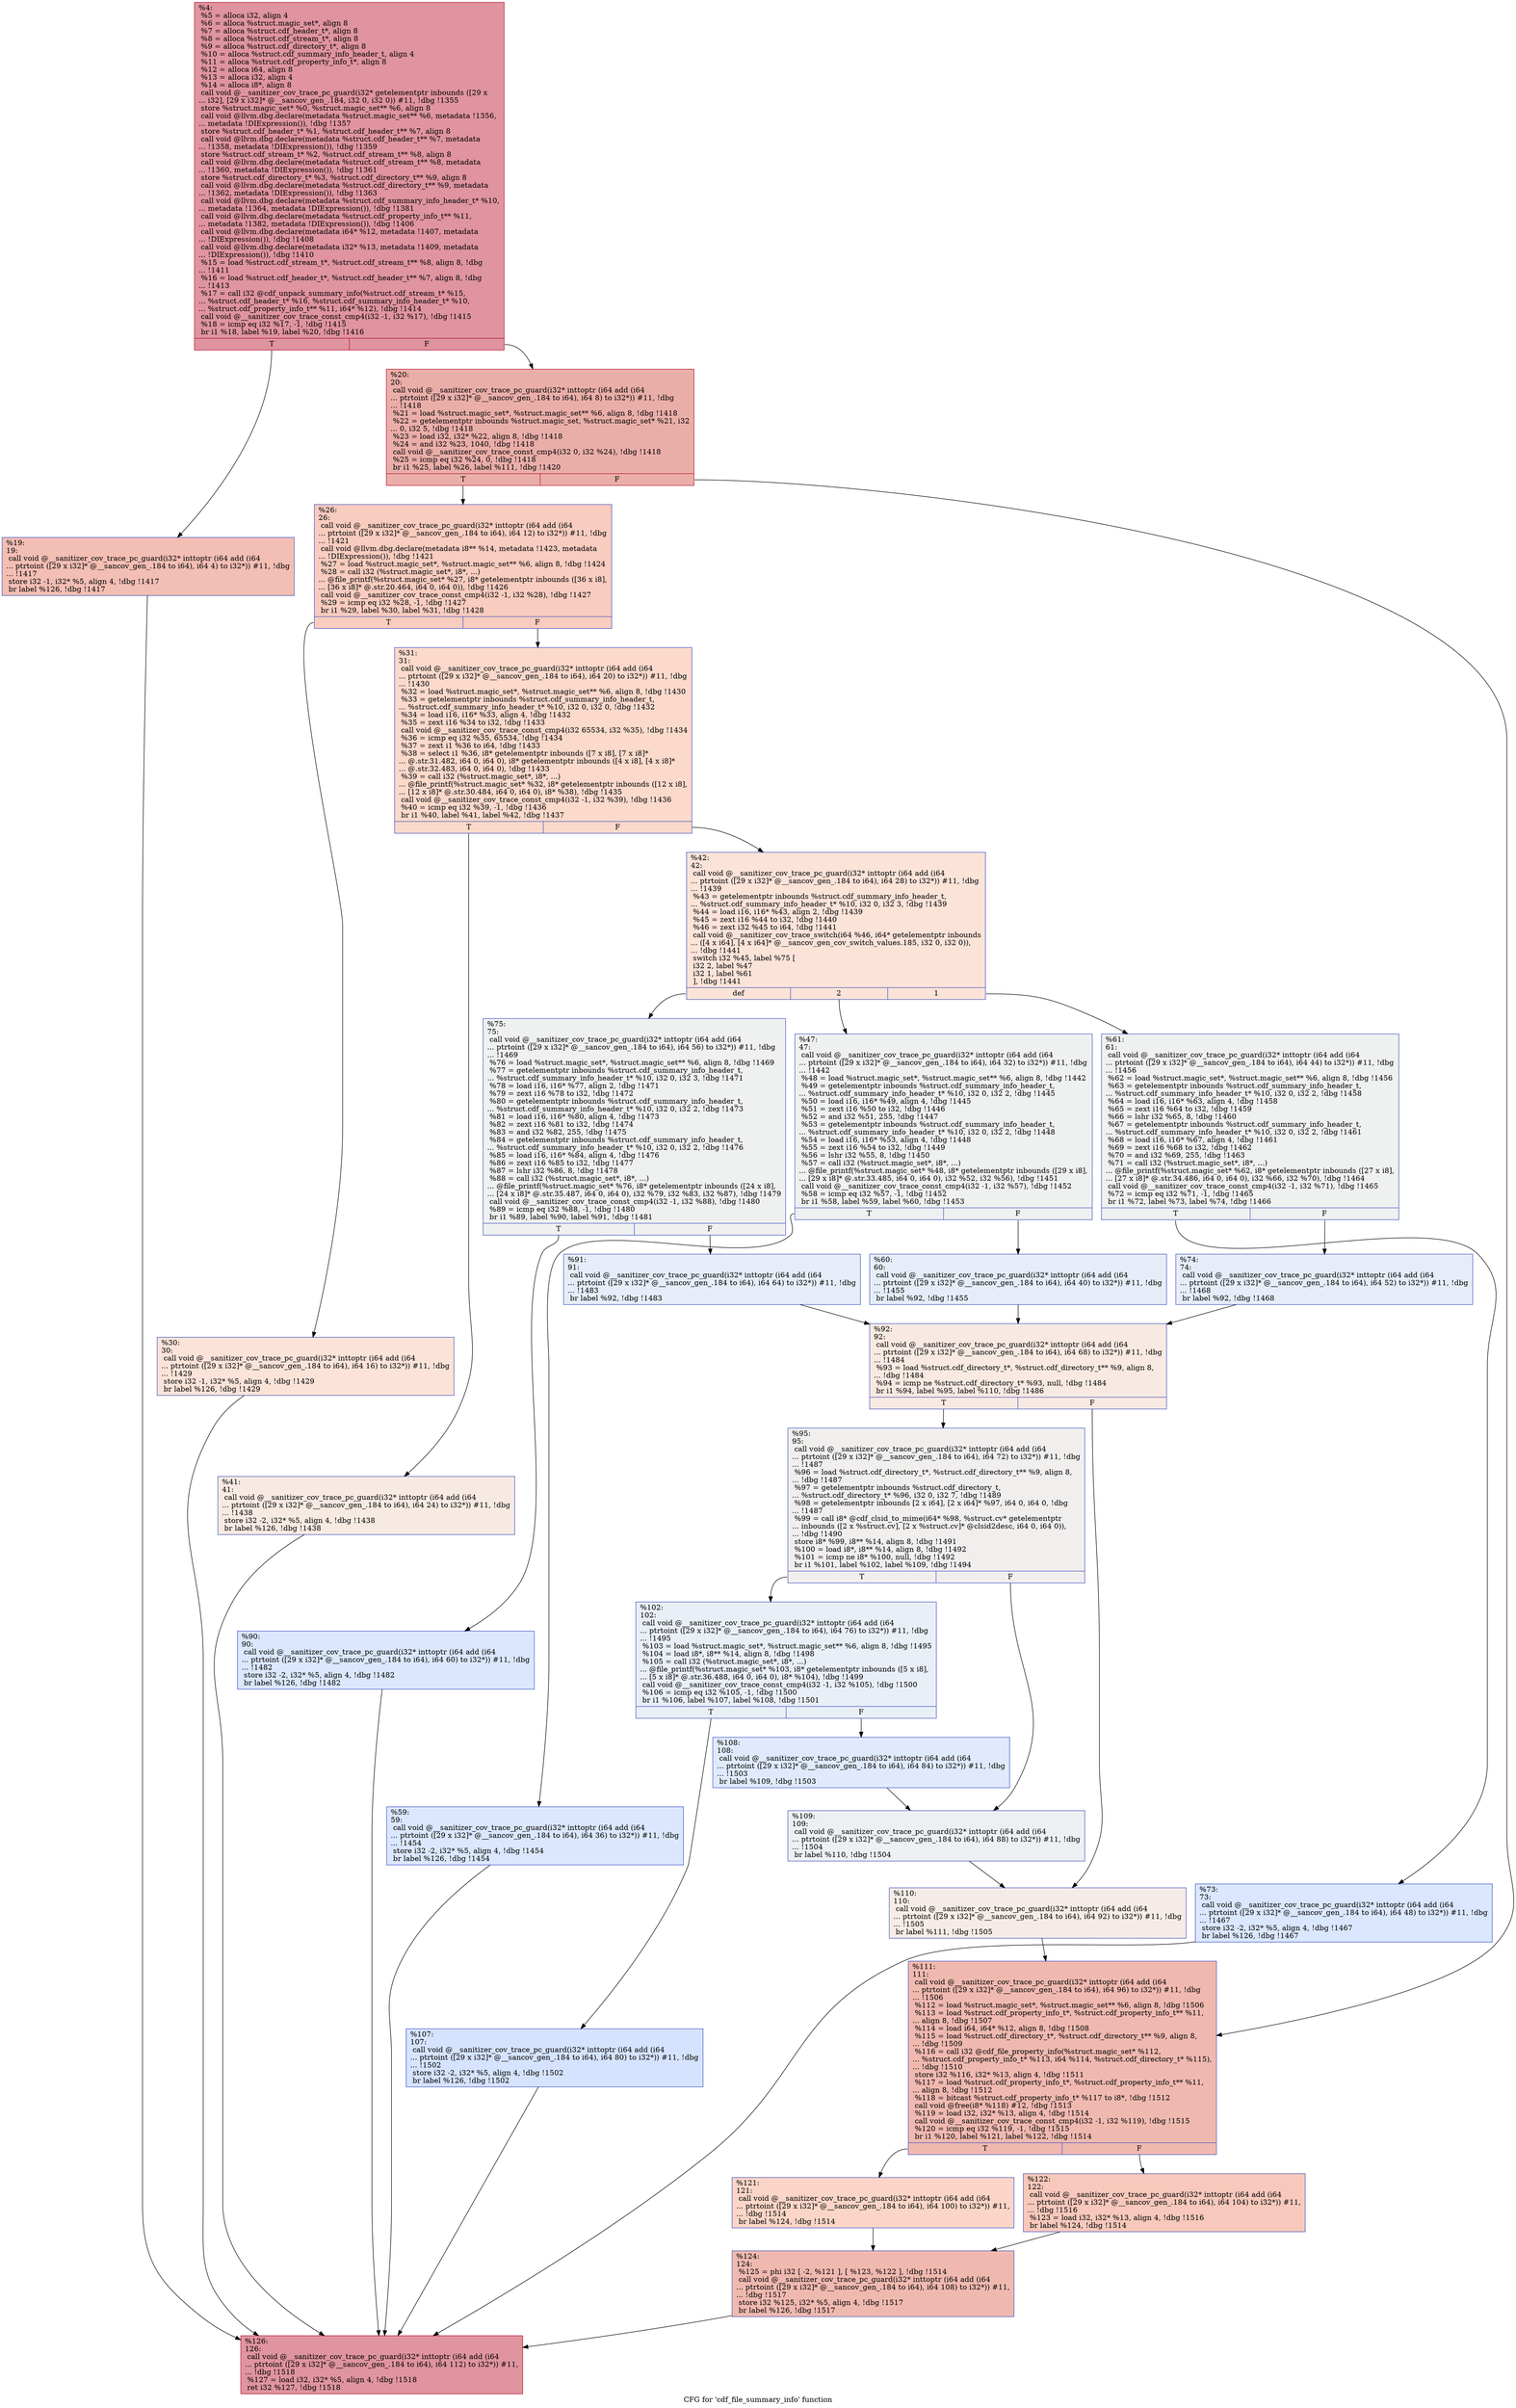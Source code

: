 digraph "CFG for 'cdf_file_summary_info' function" {
	label="CFG for 'cdf_file_summary_info' function";

	Node0x555555b91ea0 [shape=record,color="#b70d28ff", style=filled, fillcolor="#b70d2870",label="{%4:\l  %5 = alloca i32, align 4\l  %6 = alloca %struct.magic_set*, align 8\l  %7 = alloca %struct.cdf_header_t*, align 8\l  %8 = alloca %struct.cdf_stream_t*, align 8\l  %9 = alloca %struct.cdf_directory_t*, align 8\l  %10 = alloca %struct.cdf_summary_info_header_t, align 4\l  %11 = alloca %struct.cdf_property_info_t*, align 8\l  %12 = alloca i64, align 8\l  %13 = alloca i32, align 4\l  %14 = alloca i8*, align 8\l  call void @__sanitizer_cov_trace_pc_guard(i32* getelementptr inbounds ([29 x\l... i32], [29 x i32]* @__sancov_gen_.184, i32 0, i32 0)) #11, !dbg !1355\l  store %struct.magic_set* %0, %struct.magic_set** %6, align 8\l  call void @llvm.dbg.declare(metadata %struct.magic_set** %6, metadata !1356,\l... metadata !DIExpression()), !dbg !1357\l  store %struct.cdf_header_t* %1, %struct.cdf_header_t** %7, align 8\l  call void @llvm.dbg.declare(metadata %struct.cdf_header_t** %7, metadata\l... !1358, metadata !DIExpression()), !dbg !1359\l  store %struct.cdf_stream_t* %2, %struct.cdf_stream_t** %8, align 8\l  call void @llvm.dbg.declare(metadata %struct.cdf_stream_t** %8, metadata\l... !1360, metadata !DIExpression()), !dbg !1361\l  store %struct.cdf_directory_t* %3, %struct.cdf_directory_t** %9, align 8\l  call void @llvm.dbg.declare(metadata %struct.cdf_directory_t** %9, metadata\l... !1362, metadata !DIExpression()), !dbg !1363\l  call void @llvm.dbg.declare(metadata %struct.cdf_summary_info_header_t* %10,\l... metadata !1364, metadata !DIExpression()), !dbg !1381\l  call void @llvm.dbg.declare(metadata %struct.cdf_property_info_t** %11,\l... metadata !1382, metadata !DIExpression()), !dbg !1406\l  call void @llvm.dbg.declare(metadata i64* %12, metadata !1407, metadata\l... !DIExpression()), !dbg !1408\l  call void @llvm.dbg.declare(metadata i32* %13, metadata !1409, metadata\l... !DIExpression()), !dbg !1410\l  %15 = load %struct.cdf_stream_t*, %struct.cdf_stream_t** %8, align 8, !dbg\l... !1411\l  %16 = load %struct.cdf_header_t*, %struct.cdf_header_t** %7, align 8, !dbg\l... !1413\l  %17 = call i32 @cdf_unpack_summary_info(%struct.cdf_stream_t* %15,\l... %struct.cdf_header_t* %16, %struct.cdf_summary_info_header_t* %10,\l... %struct.cdf_property_info_t** %11, i64* %12), !dbg !1414\l  call void @__sanitizer_cov_trace_const_cmp4(i32 -1, i32 %17), !dbg !1415\l  %18 = icmp eq i32 %17, -1, !dbg !1415\l  br i1 %18, label %19, label %20, !dbg !1416\l|{<s0>T|<s1>F}}"];
	Node0x555555b91ea0:s0 -> Node0x555555b99530;
	Node0x555555b91ea0:s1 -> Node0x555555b99580;
	Node0x555555b99530 [shape=record,color="#3d50c3ff", style=filled, fillcolor="#e36c5570",label="{%19:\l19:                                               \l  call void @__sanitizer_cov_trace_pc_guard(i32* inttoptr (i64 add (i64\l... ptrtoint ([29 x i32]* @__sancov_gen_.184 to i64), i64 4) to i32*)) #11, !dbg\l... !1417\l  store i32 -1, i32* %5, align 4, !dbg !1417\l  br label %126, !dbg !1417\l}"];
	Node0x555555b99530 -> Node0x555555b99da0;
	Node0x555555b99580 [shape=record,color="#b70d28ff", style=filled, fillcolor="#d0473d70",label="{%20:\l20:                                               \l  call void @__sanitizer_cov_trace_pc_guard(i32* inttoptr (i64 add (i64\l... ptrtoint ([29 x i32]* @__sancov_gen_.184 to i64), i64 8) to i32*)) #11, !dbg\l... !1418\l  %21 = load %struct.magic_set*, %struct.magic_set** %6, align 8, !dbg !1418\l  %22 = getelementptr inbounds %struct.magic_set, %struct.magic_set* %21, i32\l... 0, i32 5, !dbg !1418\l  %23 = load i32, i32* %22, align 8, !dbg !1418\l  %24 = and i32 %23, 1040, !dbg !1418\l  call void @__sanitizer_cov_trace_const_cmp4(i32 0, i32 %24), !dbg !1418\l  %25 = icmp eq i32 %24, 0, !dbg !1418\l  br i1 %25, label %26, label %111, !dbg !1420\l|{<s0>T|<s1>F}}"];
	Node0x555555b99580:s0 -> Node0x555555b995d0;
	Node0x555555b99580:s1 -> Node0x555555b99c60;
	Node0x555555b995d0 [shape=record,color="#3d50c3ff", style=filled, fillcolor="#f08b6e70",label="{%26:\l26:                                               \l  call void @__sanitizer_cov_trace_pc_guard(i32* inttoptr (i64 add (i64\l... ptrtoint ([29 x i32]* @__sancov_gen_.184 to i64), i64 12) to i32*)) #11, !dbg\l... !1421\l  call void @llvm.dbg.declare(metadata i8** %14, metadata !1423, metadata\l... !DIExpression()), !dbg !1421\l  %27 = load %struct.magic_set*, %struct.magic_set** %6, align 8, !dbg !1424\l  %28 = call i32 (%struct.magic_set*, i8*, ...)\l... @file_printf(%struct.magic_set* %27, i8* getelementptr inbounds ([36 x i8],\l... [36 x i8]* @.str.20.464, i64 0, i64 0)), !dbg !1426\l  call void @__sanitizer_cov_trace_const_cmp4(i32 -1, i32 %28), !dbg !1427\l  %29 = icmp eq i32 %28, -1, !dbg !1427\l  br i1 %29, label %30, label %31, !dbg !1428\l|{<s0>T|<s1>F}}"];
	Node0x555555b995d0:s0 -> Node0x555555b99620;
	Node0x555555b995d0:s1 -> Node0x555555b99670;
	Node0x555555b99620 [shape=record,color="#3d50c3ff", style=filled, fillcolor="#f6bfa670",label="{%30:\l30:                                               \l  call void @__sanitizer_cov_trace_pc_guard(i32* inttoptr (i64 add (i64\l... ptrtoint ([29 x i32]* @__sancov_gen_.184 to i64), i64 16) to i32*)) #11, !dbg\l... !1429\l  store i32 -1, i32* %5, align 4, !dbg !1429\l  br label %126, !dbg !1429\l}"];
	Node0x555555b99620 -> Node0x555555b99da0;
	Node0x555555b99670 [shape=record,color="#3d50c3ff", style=filled, fillcolor="#f7a88970",label="{%31:\l31:                                               \l  call void @__sanitizer_cov_trace_pc_guard(i32* inttoptr (i64 add (i64\l... ptrtoint ([29 x i32]* @__sancov_gen_.184 to i64), i64 20) to i32*)) #11, !dbg\l... !1430\l  %32 = load %struct.magic_set*, %struct.magic_set** %6, align 8, !dbg !1430\l  %33 = getelementptr inbounds %struct.cdf_summary_info_header_t,\l... %struct.cdf_summary_info_header_t* %10, i32 0, i32 0, !dbg !1432\l  %34 = load i16, i16* %33, align 4, !dbg !1432\l  %35 = zext i16 %34 to i32, !dbg !1433\l  call void @__sanitizer_cov_trace_const_cmp4(i32 65534, i32 %35), !dbg !1434\l  %36 = icmp eq i32 %35, 65534, !dbg !1434\l  %37 = zext i1 %36 to i64, !dbg !1433\l  %38 = select i1 %36, i8* getelementptr inbounds ([7 x i8], [7 x i8]*\l... @.str.31.482, i64 0, i64 0), i8* getelementptr inbounds ([4 x i8], [4 x i8]*\l... @.str.32.483, i64 0, i64 0), !dbg !1433\l  %39 = call i32 (%struct.magic_set*, i8*, ...)\l... @file_printf(%struct.magic_set* %32, i8* getelementptr inbounds ([12 x i8],\l... [12 x i8]* @.str.30.484, i64 0, i64 0), i8* %38), !dbg !1435\l  call void @__sanitizer_cov_trace_const_cmp4(i32 -1, i32 %39), !dbg !1436\l  %40 = icmp eq i32 %39, -1, !dbg !1436\l  br i1 %40, label %41, label %42, !dbg !1437\l|{<s0>T|<s1>F}}"];
	Node0x555555b99670:s0 -> Node0x555555b996c0;
	Node0x555555b99670:s1 -> Node0x555555b99710;
	Node0x555555b996c0 [shape=record,color="#3d50c3ff", style=filled, fillcolor="#eed0c070",label="{%41:\l41:                                               \l  call void @__sanitizer_cov_trace_pc_guard(i32* inttoptr (i64 add (i64\l... ptrtoint ([29 x i32]* @__sancov_gen_.184 to i64), i64 24) to i32*)) #11, !dbg\l... !1438\l  store i32 -2, i32* %5, align 4, !dbg !1438\l  br label %126, !dbg !1438\l}"];
	Node0x555555b996c0 -> Node0x555555b99da0;
	Node0x555555b99710 [shape=record,color="#3d50c3ff", style=filled, fillcolor="#f6bfa670",label="{%42:\l42:                                               \l  call void @__sanitizer_cov_trace_pc_guard(i32* inttoptr (i64 add (i64\l... ptrtoint ([29 x i32]* @__sancov_gen_.184 to i64), i64 28) to i32*)) #11, !dbg\l... !1439\l  %43 = getelementptr inbounds %struct.cdf_summary_info_header_t,\l... %struct.cdf_summary_info_header_t* %10, i32 0, i32 3, !dbg !1439\l  %44 = load i16, i16* %43, align 2, !dbg !1439\l  %45 = zext i16 %44 to i32, !dbg !1440\l  %46 = zext i32 %45 to i64, !dbg !1441\l  call void @__sanitizer_cov_trace_switch(i64 %46, i64* getelementptr inbounds\l... ([4 x i64], [4 x i64]* @__sancov_gen_cov_switch_values.185, i32 0, i32 0)),\l... !dbg !1441\l  switch i32 %45, label %75 [\l    i32 2, label %47\l    i32 1, label %61\l  ], !dbg !1441\l|{<s0>def|<s1>2|<s2>1}}"];
	Node0x555555b99710:s0 -> Node0x555555b99940;
	Node0x555555b99710:s1 -> Node0x555555b99760;
	Node0x555555b99710:s2 -> Node0x555555b99850;
	Node0x555555b99760 [shape=record,color="#3d50c3ff", style=filled, fillcolor="#dbdcde70",label="{%47:\l47:                                               \l  call void @__sanitizer_cov_trace_pc_guard(i32* inttoptr (i64 add (i64\l... ptrtoint ([29 x i32]* @__sancov_gen_.184 to i64), i64 32) to i32*)) #11, !dbg\l... !1442\l  %48 = load %struct.magic_set*, %struct.magic_set** %6, align 8, !dbg !1442\l  %49 = getelementptr inbounds %struct.cdf_summary_info_header_t,\l... %struct.cdf_summary_info_header_t* %10, i32 0, i32 2, !dbg !1445\l  %50 = load i16, i16* %49, align 4, !dbg !1445\l  %51 = zext i16 %50 to i32, !dbg !1446\l  %52 = and i32 %51, 255, !dbg !1447\l  %53 = getelementptr inbounds %struct.cdf_summary_info_header_t,\l... %struct.cdf_summary_info_header_t* %10, i32 0, i32 2, !dbg !1448\l  %54 = load i16, i16* %53, align 4, !dbg !1448\l  %55 = zext i16 %54 to i32, !dbg !1449\l  %56 = lshr i32 %55, 8, !dbg !1450\l  %57 = call i32 (%struct.magic_set*, i8*, ...)\l... @file_printf(%struct.magic_set* %48, i8* getelementptr inbounds ([29 x i8],\l... [29 x i8]* @.str.33.485, i64 0, i64 0), i32 %52, i32 %56), !dbg !1451\l  call void @__sanitizer_cov_trace_const_cmp4(i32 -1, i32 %57), !dbg !1452\l  %58 = icmp eq i32 %57, -1, !dbg !1452\l  br i1 %58, label %59, label %60, !dbg !1453\l|{<s0>T|<s1>F}}"];
	Node0x555555b99760:s0 -> Node0x555555b997b0;
	Node0x555555b99760:s1 -> Node0x555555b99800;
	Node0x555555b997b0 [shape=record,color="#3d50c3ff", style=filled, fillcolor="#abc8fd70",label="{%59:\l59:                                               \l  call void @__sanitizer_cov_trace_pc_guard(i32* inttoptr (i64 add (i64\l... ptrtoint ([29 x i32]* @__sancov_gen_.184 to i64), i64 36) to i32*)) #11, !dbg\l... !1454\l  store i32 -2, i32* %5, align 4, !dbg !1454\l  br label %126, !dbg !1454\l}"];
	Node0x555555b997b0 -> Node0x555555b99da0;
	Node0x555555b99800 [shape=record,color="#3d50c3ff", style=filled, fillcolor="#c7d7f070",label="{%60:\l60:                                               \l  call void @__sanitizer_cov_trace_pc_guard(i32* inttoptr (i64 add (i64\l... ptrtoint ([29 x i32]* @__sancov_gen_.184 to i64), i64 40) to i32*)) #11, !dbg\l... !1455\l  br label %92, !dbg !1455\l}"];
	Node0x555555b99800 -> Node0x555555b99a30;
	Node0x555555b99850 [shape=record,color="#3d50c3ff", style=filled, fillcolor="#dbdcde70",label="{%61:\l61:                                               \l  call void @__sanitizer_cov_trace_pc_guard(i32* inttoptr (i64 add (i64\l... ptrtoint ([29 x i32]* @__sancov_gen_.184 to i64), i64 44) to i32*)) #11, !dbg\l... !1456\l  %62 = load %struct.magic_set*, %struct.magic_set** %6, align 8, !dbg !1456\l  %63 = getelementptr inbounds %struct.cdf_summary_info_header_t,\l... %struct.cdf_summary_info_header_t* %10, i32 0, i32 2, !dbg !1458\l  %64 = load i16, i16* %63, align 4, !dbg !1458\l  %65 = zext i16 %64 to i32, !dbg !1459\l  %66 = lshr i32 %65, 8, !dbg !1460\l  %67 = getelementptr inbounds %struct.cdf_summary_info_header_t,\l... %struct.cdf_summary_info_header_t* %10, i32 0, i32 2, !dbg !1461\l  %68 = load i16, i16* %67, align 4, !dbg !1461\l  %69 = zext i16 %68 to i32, !dbg !1462\l  %70 = and i32 %69, 255, !dbg !1463\l  %71 = call i32 (%struct.magic_set*, i8*, ...)\l... @file_printf(%struct.magic_set* %62, i8* getelementptr inbounds ([27 x i8],\l... [27 x i8]* @.str.34.486, i64 0, i64 0), i32 %66, i32 %70), !dbg !1464\l  call void @__sanitizer_cov_trace_const_cmp4(i32 -1, i32 %71), !dbg !1465\l  %72 = icmp eq i32 %71, -1, !dbg !1465\l  br i1 %72, label %73, label %74, !dbg !1466\l|{<s0>T|<s1>F}}"];
	Node0x555555b99850:s0 -> Node0x555555b998a0;
	Node0x555555b99850:s1 -> Node0x555555b998f0;
	Node0x555555b998a0 [shape=record,color="#3d50c3ff", style=filled, fillcolor="#abc8fd70",label="{%73:\l73:                                               \l  call void @__sanitizer_cov_trace_pc_guard(i32* inttoptr (i64 add (i64\l... ptrtoint ([29 x i32]* @__sancov_gen_.184 to i64), i64 48) to i32*)) #11, !dbg\l... !1467\l  store i32 -2, i32* %5, align 4, !dbg !1467\l  br label %126, !dbg !1467\l}"];
	Node0x555555b998a0 -> Node0x555555b99da0;
	Node0x555555b998f0 [shape=record,color="#3d50c3ff", style=filled, fillcolor="#c7d7f070",label="{%74:\l74:                                               \l  call void @__sanitizer_cov_trace_pc_guard(i32* inttoptr (i64 add (i64\l... ptrtoint ([29 x i32]* @__sancov_gen_.184 to i64), i64 52) to i32*)) #11, !dbg\l... !1468\l  br label %92, !dbg !1468\l}"];
	Node0x555555b998f0 -> Node0x555555b99a30;
	Node0x555555b99940 [shape=record,color="#3d50c3ff", style=filled, fillcolor="#dbdcde70",label="{%75:\l75:                                               \l  call void @__sanitizer_cov_trace_pc_guard(i32* inttoptr (i64 add (i64\l... ptrtoint ([29 x i32]* @__sancov_gen_.184 to i64), i64 56) to i32*)) #11, !dbg\l... !1469\l  %76 = load %struct.magic_set*, %struct.magic_set** %6, align 8, !dbg !1469\l  %77 = getelementptr inbounds %struct.cdf_summary_info_header_t,\l... %struct.cdf_summary_info_header_t* %10, i32 0, i32 3, !dbg !1471\l  %78 = load i16, i16* %77, align 2, !dbg !1471\l  %79 = zext i16 %78 to i32, !dbg !1472\l  %80 = getelementptr inbounds %struct.cdf_summary_info_header_t,\l... %struct.cdf_summary_info_header_t* %10, i32 0, i32 2, !dbg !1473\l  %81 = load i16, i16* %80, align 4, !dbg !1473\l  %82 = zext i16 %81 to i32, !dbg !1474\l  %83 = and i32 %82, 255, !dbg !1475\l  %84 = getelementptr inbounds %struct.cdf_summary_info_header_t,\l... %struct.cdf_summary_info_header_t* %10, i32 0, i32 2, !dbg !1476\l  %85 = load i16, i16* %84, align 4, !dbg !1476\l  %86 = zext i16 %85 to i32, !dbg !1477\l  %87 = lshr i32 %86, 8, !dbg !1478\l  %88 = call i32 (%struct.magic_set*, i8*, ...)\l... @file_printf(%struct.magic_set* %76, i8* getelementptr inbounds ([24 x i8],\l... [24 x i8]* @.str.35.487, i64 0, i64 0), i32 %79, i32 %83, i32 %87), !dbg !1479\l  call void @__sanitizer_cov_trace_const_cmp4(i32 -1, i32 %88), !dbg !1480\l  %89 = icmp eq i32 %88, -1, !dbg !1480\l  br i1 %89, label %90, label %91, !dbg !1481\l|{<s0>T|<s1>F}}"];
	Node0x555555b99940:s0 -> Node0x555555b99990;
	Node0x555555b99940:s1 -> Node0x555555b999e0;
	Node0x555555b99990 [shape=record,color="#3d50c3ff", style=filled, fillcolor="#abc8fd70",label="{%90:\l90:                                               \l  call void @__sanitizer_cov_trace_pc_guard(i32* inttoptr (i64 add (i64\l... ptrtoint ([29 x i32]* @__sancov_gen_.184 to i64), i64 60) to i32*)) #11, !dbg\l... !1482\l  store i32 -2, i32* %5, align 4, !dbg !1482\l  br label %126, !dbg !1482\l}"];
	Node0x555555b99990 -> Node0x555555b99da0;
	Node0x555555b999e0 [shape=record,color="#3d50c3ff", style=filled, fillcolor="#c7d7f070",label="{%91:\l91:                                               \l  call void @__sanitizer_cov_trace_pc_guard(i32* inttoptr (i64 add (i64\l... ptrtoint ([29 x i32]* @__sancov_gen_.184 to i64), i64 64) to i32*)) #11, !dbg\l... !1483\l  br label %92, !dbg !1483\l}"];
	Node0x555555b999e0 -> Node0x555555b99a30;
	Node0x555555b99a30 [shape=record,color="#3d50c3ff", style=filled, fillcolor="#efcebd70",label="{%92:\l92:                                               \l  call void @__sanitizer_cov_trace_pc_guard(i32* inttoptr (i64 add (i64\l... ptrtoint ([29 x i32]* @__sancov_gen_.184 to i64), i64 68) to i32*)) #11, !dbg\l... !1484\l  %93 = load %struct.cdf_directory_t*, %struct.cdf_directory_t** %9, align 8,\l... !dbg !1484\l  %94 = icmp ne %struct.cdf_directory_t* %93, null, !dbg !1484\l  br i1 %94, label %95, label %110, !dbg !1486\l|{<s0>T|<s1>F}}"];
	Node0x555555b99a30:s0 -> Node0x555555b99a80;
	Node0x555555b99a30:s1 -> Node0x555555b99c10;
	Node0x555555b99a80 [shape=record,color="#3d50c3ff", style=filled, fillcolor="#e0dbd870",label="{%95:\l95:                                               \l  call void @__sanitizer_cov_trace_pc_guard(i32* inttoptr (i64 add (i64\l... ptrtoint ([29 x i32]* @__sancov_gen_.184 to i64), i64 72) to i32*)) #11, !dbg\l... !1487\l  %96 = load %struct.cdf_directory_t*, %struct.cdf_directory_t** %9, align 8,\l... !dbg !1487\l  %97 = getelementptr inbounds %struct.cdf_directory_t,\l... %struct.cdf_directory_t* %96, i32 0, i32 7, !dbg !1489\l  %98 = getelementptr inbounds [2 x i64], [2 x i64]* %97, i64 0, i64 0, !dbg\l... !1487\l  %99 = call i8* @cdf_clsid_to_mime(i64* %98, %struct.cv* getelementptr\l... inbounds ([2 x %struct.cv], [2 x %struct.cv]* @clsid2desc, i64 0, i64 0)),\l... !dbg !1490\l  store i8* %99, i8** %14, align 8, !dbg !1491\l  %100 = load i8*, i8** %14, align 8, !dbg !1492\l  %101 = icmp ne i8* %100, null, !dbg !1492\l  br i1 %101, label %102, label %109, !dbg !1494\l|{<s0>T|<s1>F}}"];
	Node0x555555b99a80:s0 -> Node0x555555b99ad0;
	Node0x555555b99a80:s1 -> Node0x555555b99bc0;
	Node0x555555b99ad0 [shape=record,color="#3d50c3ff", style=filled, fillcolor="#cedaeb70",label="{%102:\l102:                                              \l  call void @__sanitizer_cov_trace_pc_guard(i32* inttoptr (i64 add (i64\l... ptrtoint ([29 x i32]* @__sancov_gen_.184 to i64), i64 76) to i32*)) #11, !dbg\l... !1495\l  %103 = load %struct.magic_set*, %struct.magic_set** %6, align 8, !dbg !1495\l  %104 = load i8*, i8** %14, align 8, !dbg !1498\l  %105 = call i32 (%struct.magic_set*, i8*, ...)\l... @file_printf(%struct.magic_set* %103, i8* getelementptr inbounds ([5 x i8],\l... [5 x i8]* @.str.36.488, i64 0, i64 0), i8* %104), !dbg !1499\l  call void @__sanitizer_cov_trace_const_cmp4(i32 -1, i32 %105), !dbg !1500\l  %106 = icmp eq i32 %105, -1, !dbg !1500\l  br i1 %106, label %107, label %108, !dbg !1501\l|{<s0>T|<s1>F}}"];
	Node0x555555b99ad0:s0 -> Node0x555555b99b20;
	Node0x555555b99ad0:s1 -> Node0x555555b99b70;
	Node0x555555b99b20 [shape=record,color="#3d50c3ff", style=filled, fillcolor="#a1c0ff70",label="{%107:\l107:                                              \l  call void @__sanitizer_cov_trace_pc_guard(i32* inttoptr (i64 add (i64\l... ptrtoint ([29 x i32]* @__sancov_gen_.184 to i64), i64 80) to i32*)) #11, !dbg\l... !1502\l  store i32 -2, i32* %5, align 4, !dbg !1502\l  br label %126, !dbg !1502\l}"];
	Node0x555555b99b20 -> Node0x555555b99da0;
	Node0x555555b99b70 [shape=record,color="#3d50c3ff", style=filled, fillcolor="#b9d0f970",label="{%108:\l108:                                              \l  call void @__sanitizer_cov_trace_pc_guard(i32* inttoptr (i64 add (i64\l... ptrtoint ([29 x i32]* @__sancov_gen_.184 to i64), i64 84) to i32*)) #11, !dbg\l... !1503\l  br label %109, !dbg !1503\l}"];
	Node0x555555b99b70 -> Node0x555555b99bc0;
	Node0x555555b99bc0 [shape=record,color="#3d50c3ff", style=filled, fillcolor="#d6dce470",label="{%109:\l109:                                              \l  call void @__sanitizer_cov_trace_pc_guard(i32* inttoptr (i64 add (i64\l... ptrtoint ([29 x i32]* @__sancov_gen_.184 to i64), i64 88) to i32*)) #11, !dbg\l... !1504\l  br label %110, !dbg !1504\l}"];
	Node0x555555b99bc0 -> Node0x555555b99c10;
	Node0x555555b99c10 [shape=record,color="#3d50c3ff", style=filled, fillcolor="#ead5c970",label="{%110:\l110:                                              \l  call void @__sanitizer_cov_trace_pc_guard(i32* inttoptr (i64 add (i64\l... ptrtoint ([29 x i32]* @__sancov_gen_.184 to i64), i64 92) to i32*)) #11, !dbg\l... !1505\l  br label %111, !dbg !1505\l}"];
	Node0x555555b99c10 -> Node0x555555b99c60;
	Node0x555555b99c60 [shape=record,color="#3d50c3ff", style=filled, fillcolor="#de614d70",label="{%111:\l111:                                              \l  call void @__sanitizer_cov_trace_pc_guard(i32* inttoptr (i64 add (i64\l... ptrtoint ([29 x i32]* @__sancov_gen_.184 to i64), i64 96) to i32*)) #11, !dbg\l... !1506\l  %112 = load %struct.magic_set*, %struct.magic_set** %6, align 8, !dbg !1506\l  %113 = load %struct.cdf_property_info_t*, %struct.cdf_property_info_t** %11,\l... align 8, !dbg !1507\l  %114 = load i64, i64* %12, align 8, !dbg !1508\l  %115 = load %struct.cdf_directory_t*, %struct.cdf_directory_t** %9, align 8,\l... !dbg !1509\l  %116 = call i32 @cdf_file_property_info(%struct.magic_set* %112,\l... %struct.cdf_property_info_t* %113, i64 %114, %struct.cdf_directory_t* %115),\l... !dbg !1510\l  store i32 %116, i32* %13, align 4, !dbg !1511\l  %117 = load %struct.cdf_property_info_t*, %struct.cdf_property_info_t** %11,\l... align 8, !dbg !1512\l  %118 = bitcast %struct.cdf_property_info_t* %117 to i8*, !dbg !1512\l  call void @free(i8* %118) #12, !dbg !1513\l  %119 = load i32, i32* %13, align 4, !dbg !1514\l  call void @__sanitizer_cov_trace_const_cmp4(i32 -1, i32 %119), !dbg !1515\l  %120 = icmp eq i32 %119, -1, !dbg !1515\l  br i1 %120, label %121, label %122, !dbg !1514\l|{<s0>T|<s1>F}}"];
	Node0x555555b99c60:s0 -> Node0x555555b99cb0;
	Node0x555555b99c60:s1 -> Node0x555555b99d00;
	Node0x555555b99cb0 [shape=record,color="#3d50c3ff", style=filled, fillcolor="#f5a08170",label="{%121:\l121:                                              \l  call void @__sanitizer_cov_trace_pc_guard(i32* inttoptr (i64 add (i64\l... ptrtoint ([29 x i32]* @__sancov_gen_.184 to i64), i64 100) to i32*)) #11,\l... !dbg !1514\l  br label %124, !dbg !1514\l}"];
	Node0x555555b99cb0 -> Node0x555555b99d50;
	Node0x555555b99d00 [shape=record,color="#3d50c3ff", style=filled, fillcolor="#ed836670",label="{%122:\l122:                                              \l  call void @__sanitizer_cov_trace_pc_guard(i32* inttoptr (i64 add (i64\l... ptrtoint ([29 x i32]* @__sancov_gen_.184 to i64), i64 104) to i32*)) #11,\l... !dbg !1516\l  %123 = load i32, i32* %13, align 4, !dbg !1516\l  br label %124, !dbg !1514\l}"];
	Node0x555555b99d00 -> Node0x555555b99d50;
	Node0x555555b99d50 [shape=record,color="#3d50c3ff", style=filled, fillcolor="#de614d70",label="{%124:\l124:                                              \l  %125 = phi i32 [ -2, %121 ], [ %123, %122 ], !dbg !1514\l  call void @__sanitizer_cov_trace_pc_guard(i32* inttoptr (i64 add (i64\l... ptrtoint ([29 x i32]* @__sancov_gen_.184 to i64), i64 108) to i32*)) #11,\l... !dbg !1517\l  store i32 %125, i32* %5, align 4, !dbg !1517\l  br label %126, !dbg !1517\l}"];
	Node0x555555b99d50 -> Node0x555555b99da0;
	Node0x555555b99da0 [shape=record,color="#b70d28ff", style=filled, fillcolor="#b70d2870",label="{%126:\l126:                                              \l  call void @__sanitizer_cov_trace_pc_guard(i32* inttoptr (i64 add (i64\l... ptrtoint ([29 x i32]* @__sancov_gen_.184 to i64), i64 112) to i32*)) #11,\l... !dbg !1518\l  %127 = load i32, i32* %5, align 4, !dbg !1518\l  ret i32 %127, !dbg !1518\l}"];
}
